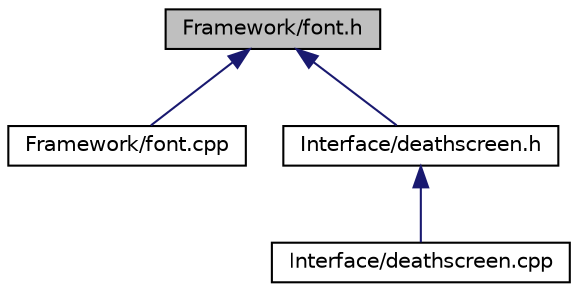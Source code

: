 digraph "Framework/font.h"
{
  edge [fontname="Helvetica",fontsize="10",labelfontname="Helvetica",labelfontsize="10"];
  node [fontname="Helvetica",fontsize="10",shape=record];
  Node1 [label="Framework/font.h",height=0.2,width=0.4,color="black", fillcolor="grey75", style="filled", fontcolor="black"];
  Node1 -> Node2 [dir="back",color="midnightblue",fontsize="10",style="solid",fontname="Helvetica"];
  Node2 [label="Framework/font.cpp",height=0.2,width=0.4,color="black", fillcolor="white", style="filled",URL="$font_8cpp.html"];
  Node1 -> Node3 [dir="back",color="midnightblue",fontsize="10",style="solid",fontname="Helvetica"];
  Node3 [label="Interface/deathscreen.h",height=0.2,width=0.4,color="black", fillcolor="white", style="filled",URL="$deathscreen_8h.html"];
  Node3 -> Node4 [dir="back",color="midnightblue",fontsize="10",style="solid",fontname="Helvetica"];
  Node4 [label="Interface/deathscreen.cpp",height=0.2,width=0.4,color="black", fillcolor="white", style="filled",URL="$deathscreen_8cpp.html"];
}
